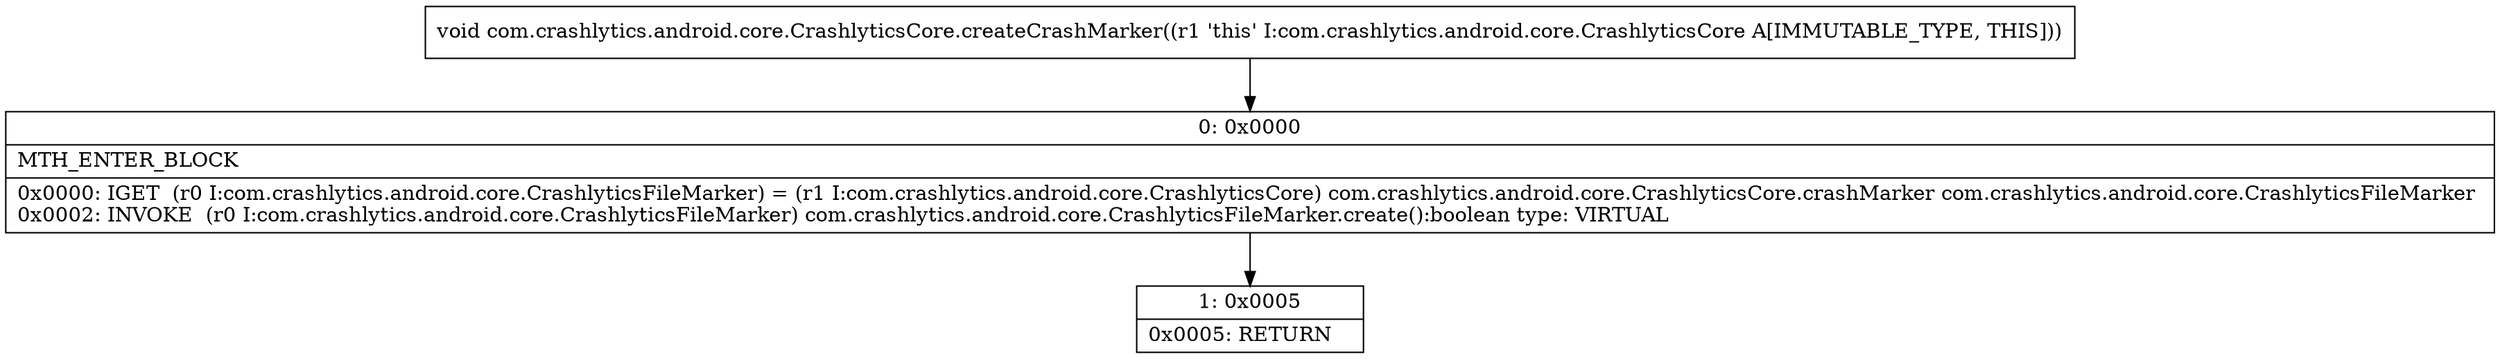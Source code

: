 digraph "CFG forcom.crashlytics.android.core.CrashlyticsCore.createCrashMarker()V" {
Node_0 [shape=record,label="{0\:\ 0x0000|MTH_ENTER_BLOCK\l|0x0000: IGET  (r0 I:com.crashlytics.android.core.CrashlyticsFileMarker) = (r1 I:com.crashlytics.android.core.CrashlyticsCore) com.crashlytics.android.core.CrashlyticsCore.crashMarker com.crashlytics.android.core.CrashlyticsFileMarker \l0x0002: INVOKE  (r0 I:com.crashlytics.android.core.CrashlyticsFileMarker) com.crashlytics.android.core.CrashlyticsFileMarker.create():boolean type: VIRTUAL \l}"];
Node_1 [shape=record,label="{1\:\ 0x0005|0x0005: RETURN   \l}"];
MethodNode[shape=record,label="{void com.crashlytics.android.core.CrashlyticsCore.createCrashMarker((r1 'this' I:com.crashlytics.android.core.CrashlyticsCore A[IMMUTABLE_TYPE, THIS])) }"];
MethodNode -> Node_0;
Node_0 -> Node_1;
}

